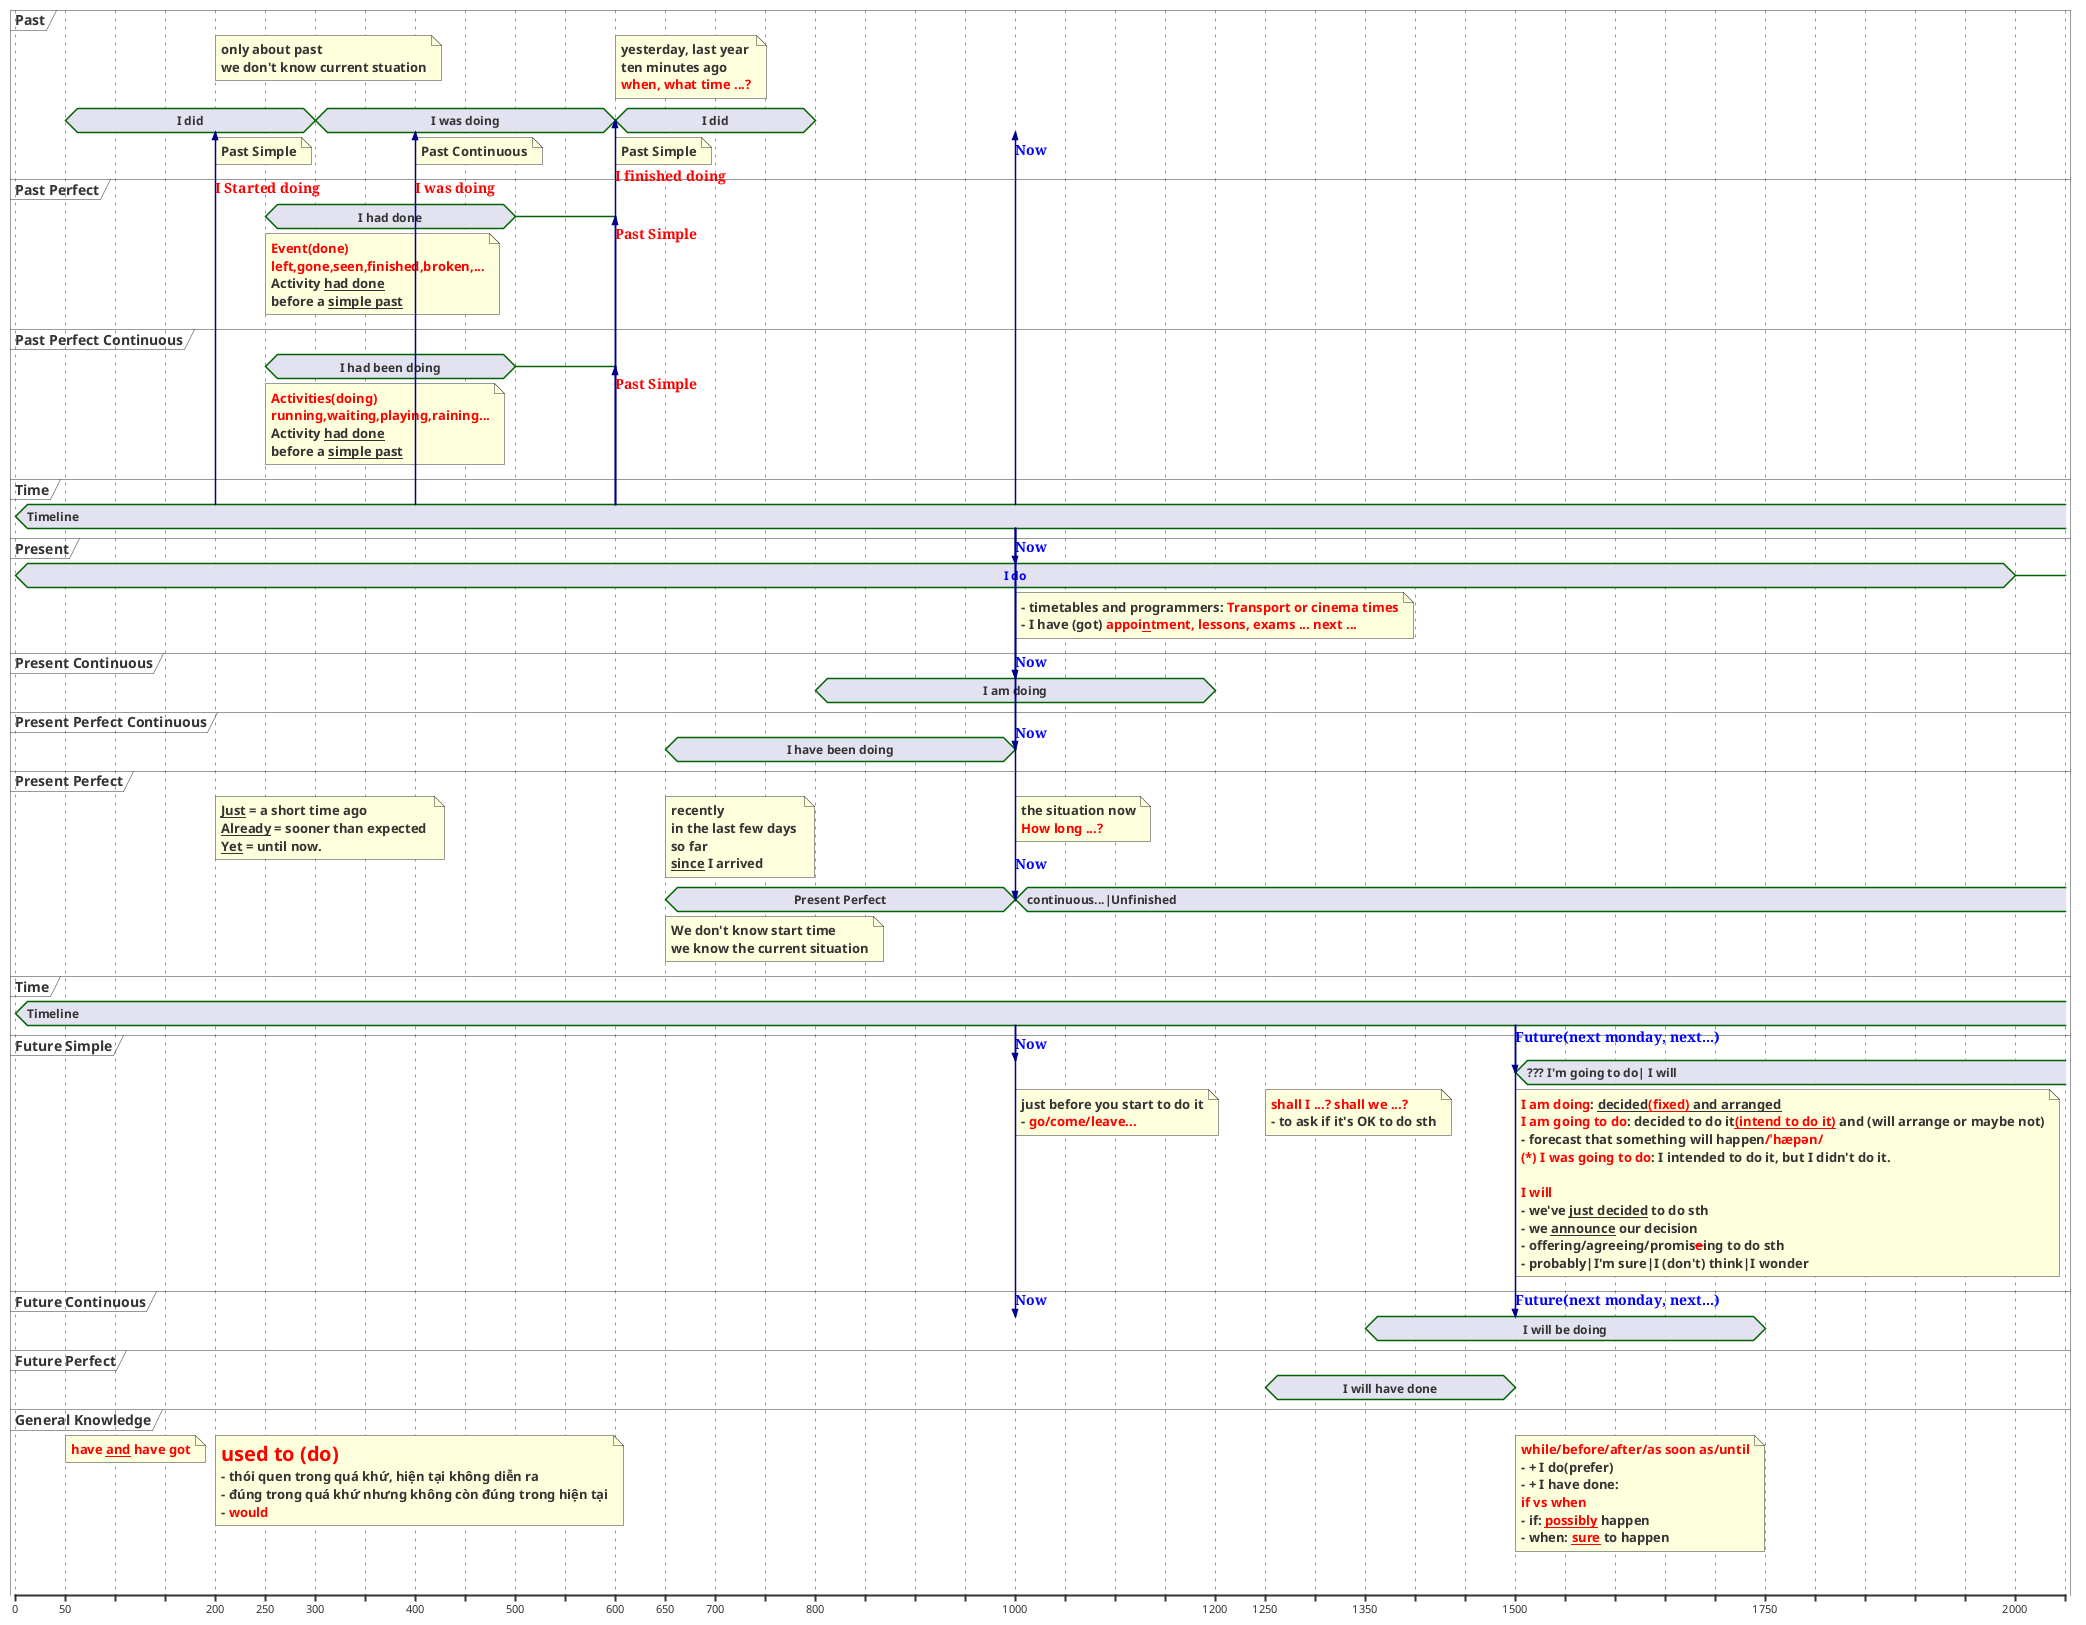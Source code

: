 @startuml
'https://plantuml.com/sequence-diagram

concise "Past" as P
concise "Past Perfect" as PaP
concise "Past Perfect Continuous" as PaPC
concise "Time" as T
concise "Present" as G
concise "Present Continuous" as PC
concise "Present Perfect Continuous" as PPC
concise "Present Perfect" as PP
concise "Time" as T2
concise "Future Simple" as FS
concise "Future Continuous" as FC
concise "Future Perfect" as FP

concise "General Knowledge" as GK


@0
T is Timeline
T2 is Timeline
G is "<color:blue>I do"

@50
P is "I did"
note top of GK: <b><color:red>have __and__ have got</b>

@200
T -> P:\n\n<b><color:red>I Started doing
note top of PP:__Just__ = a short time ago \n__Already__ = sooner than expected \n__Yet__ = until now.
note top of P: only about past\nwe don't know current stuation
note bottom of P: Past Simple

note top of GK
<b><color:red><size:20>used to (do)
- thói quen trong quá khứ, hiện tại không diễn ra
- đúng trong quá khứ nhưng không còn đúng trong hiện tại
- <b><color:red>would
end note


@250
PaPC is "I had been doing"
PaP is "I had done"
note bottom of PaPC:<b><color:red>Activities(doing)\n<b><color:red>running,waiting,playing,raining...\nActivity __had done__\nbefore a __simple past__
note bottom of PaP: <b><color:red>Event(done)\n<b><color:red>left,gone,seen,finished,broken,...\nActivity __had done__\nbefore a __simple past__

@300
'I_Was_Doing
P is "I was doing"


@400
T -> P:\n\n<b><color:red>I was doing
note bottom of P: Past Continuous


@500
'P is P_Simple
PaP is {-}
PaPC is {-}


@600
T -> P:\n\n<b><color:red>I finished doing
T -> PaP:<b><color:red>Past Simple
T -> PaPC:<b><color:red>Past Simple
P is "I did"
PaP is {hidden}
PaPC is {hidden}
note bottom of P: Past Simple
note top of P:yesterday, last year\nten minutes ago\n<b><color:red>when, what time ...?

@650
note top of PP: recently \nin the last few days \nso far \n__since__ I arrived
PP is "Present Perfect"
PPC is "I have been doing"
note bottom of PP: We don't know start time\nwe know the current situation

@700


@800
P is {hidden}
PC is "I am doing"



@1000
T -> P:<b><color:blue>Now
T -> G:<b><color:blue>Now
T -> PC:<b><color:blue>Now
T -> PPC:<b><color:blue>Now
T -> PP:<b><color:blue>Now\n
T2 -> FS:<b><color:blue>Now
T2 -> FC:<b><color:blue>Now
'G is Present_Continuous
PPC is {hidden}
PP is "continuous...|Unfinished "
note top of PP: the situation now\n<b><color:red>How long ...?

note bottom of G:- timetables and programmers: <b><color:red>Transport or cinema times\n- I have (got) <b><color:red>appoi__n__tment, lessons, exams ... next ...

note bottom of FS
just before you start to do it
- <b><color:red>go/come/leave...
end note
@1200
PC is {hidden}

@1250
FP is "I will have done"

note bottom of FS
<b><color:red>shall I ...? shall we ...?
- to ask if it's OK to do sth
end note

@1350
FC is "I will be doing"

@1500
T2 -> FS:<b><color:blue>Future(next monday, next...)\n
T2 -> FC:<b><color:blue>Future(next monday, next...)
FS is "??? I'm going to do| I will"
FP is {hidden}
note bottom of FS
<b><color:red>I am doing</b>: __decided<b><color:red>(fixed)</b> and arranged__
<b><color:red>I am going to do</b>: decided to do it<b><color:red>__(intend to do it)__</b> and (will arrange or maybe not)
- forecast that something will happen<b><color:red>/ˈhæpən/
<b><color:red>(*) I was going to do</b>: I intended to do it, but I didn't do it.

<b><color:red>I will</b>
- we've __just decided__ to do sth
- we __announce__ our decision
- offering/agreeing/promis--<b><color:red>e</b>--ing to do sth
- probably|I'm sure|I (don't) think|I wonder
end note

note top of GK
<b><color:red>while/before/after/as soon as/until</b>
- + I do(prefer)
- + I have done:
<b><color:red>if vs when
- if: <color:red>__possibly__</color> happen
- when: <color:red>__sure__</color> to happen
end note

@1750
FC is {hidden}


@2000
G is {-}
@enduml
